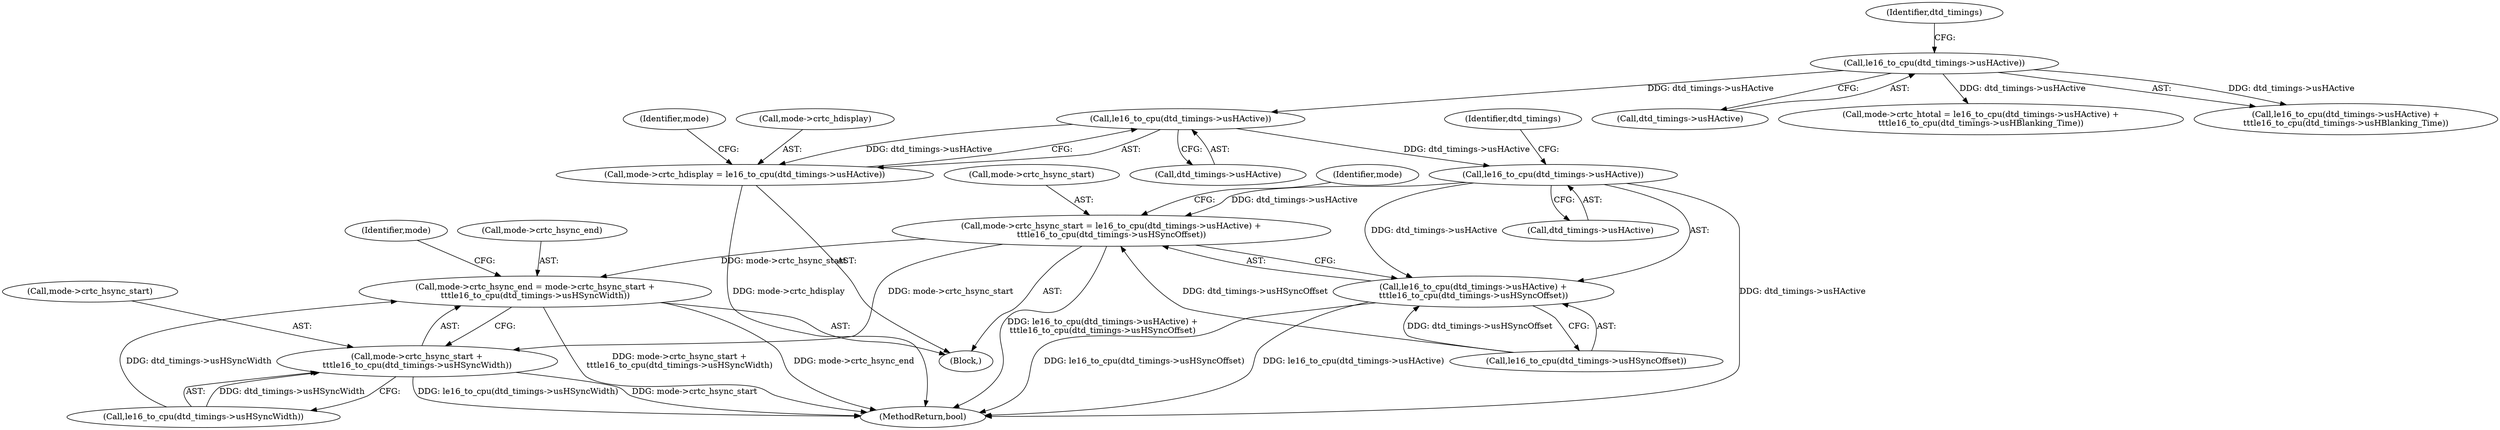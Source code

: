 digraph "0_linux_0031c41be5c529f8329e327b63cde92ba1284842@pointer" {
"1000412" [label="(Call,le16_to_cpu(dtd_timings->usHActive))"];
"1000400" [label="(Call,le16_to_cpu(dtd_timings->usHActive))"];
"1000408" [label="(Call,mode->crtc_hdisplay = le16_to_cpu(dtd_timings->usHActive))"];
"1000421" [label="(Call,le16_to_cpu(dtd_timings->usHActive))"];
"1000416" [label="(Call,mode->crtc_hsync_start = le16_to_cpu(dtd_timings->usHActive) +\n\t\t\tle16_to_cpu(dtd_timings->usHSyncOffset))"];
"1000429" [label="(Call,mode->crtc_hsync_end = mode->crtc_hsync_start +\n\t\t\tle16_to_cpu(dtd_timings->usHSyncWidth))"];
"1000433" [label="(Call,mode->crtc_hsync_start +\n\t\t\tle16_to_cpu(dtd_timings->usHSyncWidth))"];
"1000420" [label="(Call,le16_to_cpu(dtd_timings->usHActive) +\n\t\t\tle16_to_cpu(dtd_timings->usHSyncOffset))"];
"1000433" [label="(Call,mode->crtc_hsync_start +\n\t\t\tle16_to_cpu(dtd_timings->usHSyncWidth))"];
"1000418" [label="(Identifier,mode)"];
"1000558" [label="(MethodReturn,bool)"];
"1000437" [label="(Call,le16_to_cpu(dtd_timings->usHSyncWidth))"];
"1000443" [label="(Identifier,mode)"];
"1000401" [label="(Call,dtd_timings->usHActive)"];
"1000395" [label="(Call,mode->crtc_htotal = le16_to_cpu(dtd_timings->usHActive) +\n\t\t\tle16_to_cpu(dtd_timings->usHBlanking_Time))"];
"1000421" [label="(Call,le16_to_cpu(dtd_timings->usHActive))"];
"1000425" [label="(Call,le16_to_cpu(dtd_timings->usHSyncOffset))"];
"1000144" [label="(Block,)"];
"1000413" [label="(Call,dtd_timings->usHActive)"];
"1000431" [label="(Identifier,mode)"];
"1000422" [label="(Call,dtd_timings->usHActive)"];
"1000427" [label="(Identifier,dtd_timings)"];
"1000408" [label="(Call,mode->crtc_hdisplay = le16_to_cpu(dtd_timings->usHActive))"];
"1000434" [label="(Call,mode->crtc_hsync_start)"];
"1000406" [label="(Identifier,dtd_timings)"];
"1000400" [label="(Call,le16_to_cpu(dtd_timings->usHActive))"];
"1000429" [label="(Call,mode->crtc_hsync_end = mode->crtc_hsync_start +\n\t\t\tle16_to_cpu(dtd_timings->usHSyncWidth))"];
"1000416" [label="(Call,mode->crtc_hsync_start = le16_to_cpu(dtd_timings->usHActive) +\n\t\t\tle16_to_cpu(dtd_timings->usHSyncOffset))"];
"1000412" [label="(Call,le16_to_cpu(dtd_timings->usHActive))"];
"1000430" [label="(Call,mode->crtc_hsync_end)"];
"1000409" [label="(Call,mode->crtc_hdisplay)"];
"1000399" [label="(Call,le16_to_cpu(dtd_timings->usHActive) +\n\t\t\tle16_to_cpu(dtd_timings->usHBlanking_Time))"];
"1000420" [label="(Call,le16_to_cpu(dtd_timings->usHActive) +\n\t\t\tle16_to_cpu(dtd_timings->usHSyncOffset))"];
"1000417" [label="(Call,mode->crtc_hsync_start)"];
"1000412" -> "1000408"  [label="AST: "];
"1000412" -> "1000413"  [label="CFG: "];
"1000413" -> "1000412"  [label="AST: "];
"1000408" -> "1000412"  [label="CFG: "];
"1000412" -> "1000408"  [label="DDG: dtd_timings->usHActive"];
"1000400" -> "1000412"  [label="DDG: dtd_timings->usHActive"];
"1000412" -> "1000421"  [label="DDG: dtd_timings->usHActive"];
"1000400" -> "1000399"  [label="AST: "];
"1000400" -> "1000401"  [label="CFG: "];
"1000401" -> "1000400"  [label="AST: "];
"1000406" -> "1000400"  [label="CFG: "];
"1000400" -> "1000395"  [label="DDG: dtd_timings->usHActive"];
"1000400" -> "1000399"  [label="DDG: dtd_timings->usHActive"];
"1000408" -> "1000144"  [label="AST: "];
"1000409" -> "1000408"  [label="AST: "];
"1000418" -> "1000408"  [label="CFG: "];
"1000408" -> "1000558"  [label="DDG: mode->crtc_hdisplay"];
"1000421" -> "1000420"  [label="AST: "];
"1000421" -> "1000422"  [label="CFG: "];
"1000422" -> "1000421"  [label="AST: "];
"1000427" -> "1000421"  [label="CFG: "];
"1000421" -> "1000558"  [label="DDG: dtd_timings->usHActive"];
"1000421" -> "1000416"  [label="DDG: dtd_timings->usHActive"];
"1000421" -> "1000420"  [label="DDG: dtd_timings->usHActive"];
"1000416" -> "1000144"  [label="AST: "];
"1000416" -> "1000420"  [label="CFG: "];
"1000417" -> "1000416"  [label="AST: "];
"1000420" -> "1000416"  [label="AST: "];
"1000431" -> "1000416"  [label="CFG: "];
"1000416" -> "1000558"  [label="DDG: le16_to_cpu(dtd_timings->usHActive) +\n\t\t\tle16_to_cpu(dtd_timings->usHSyncOffset)"];
"1000425" -> "1000416"  [label="DDG: dtd_timings->usHSyncOffset"];
"1000416" -> "1000429"  [label="DDG: mode->crtc_hsync_start"];
"1000416" -> "1000433"  [label="DDG: mode->crtc_hsync_start"];
"1000429" -> "1000144"  [label="AST: "];
"1000429" -> "1000433"  [label="CFG: "];
"1000430" -> "1000429"  [label="AST: "];
"1000433" -> "1000429"  [label="AST: "];
"1000443" -> "1000429"  [label="CFG: "];
"1000429" -> "1000558"  [label="DDG: mode->crtc_hsync_start +\n\t\t\tle16_to_cpu(dtd_timings->usHSyncWidth)"];
"1000429" -> "1000558"  [label="DDG: mode->crtc_hsync_end"];
"1000437" -> "1000429"  [label="DDG: dtd_timings->usHSyncWidth"];
"1000433" -> "1000437"  [label="CFG: "];
"1000434" -> "1000433"  [label="AST: "];
"1000437" -> "1000433"  [label="AST: "];
"1000433" -> "1000558"  [label="DDG: le16_to_cpu(dtd_timings->usHSyncWidth)"];
"1000433" -> "1000558"  [label="DDG: mode->crtc_hsync_start"];
"1000437" -> "1000433"  [label="DDG: dtd_timings->usHSyncWidth"];
"1000420" -> "1000425"  [label="CFG: "];
"1000425" -> "1000420"  [label="AST: "];
"1000420" -> "1000558"  [label="DDG: le16_to_cpu(dtd_timings->usHSyncOffset)"];
"1000420" -> "1000558"  [label="DDG: le16_to_cpu(dtd_timings->usHActive)"];
"1000425" -> "1000420"  [label="DDG: dtd_timings->usHSyncOffset"];
}
